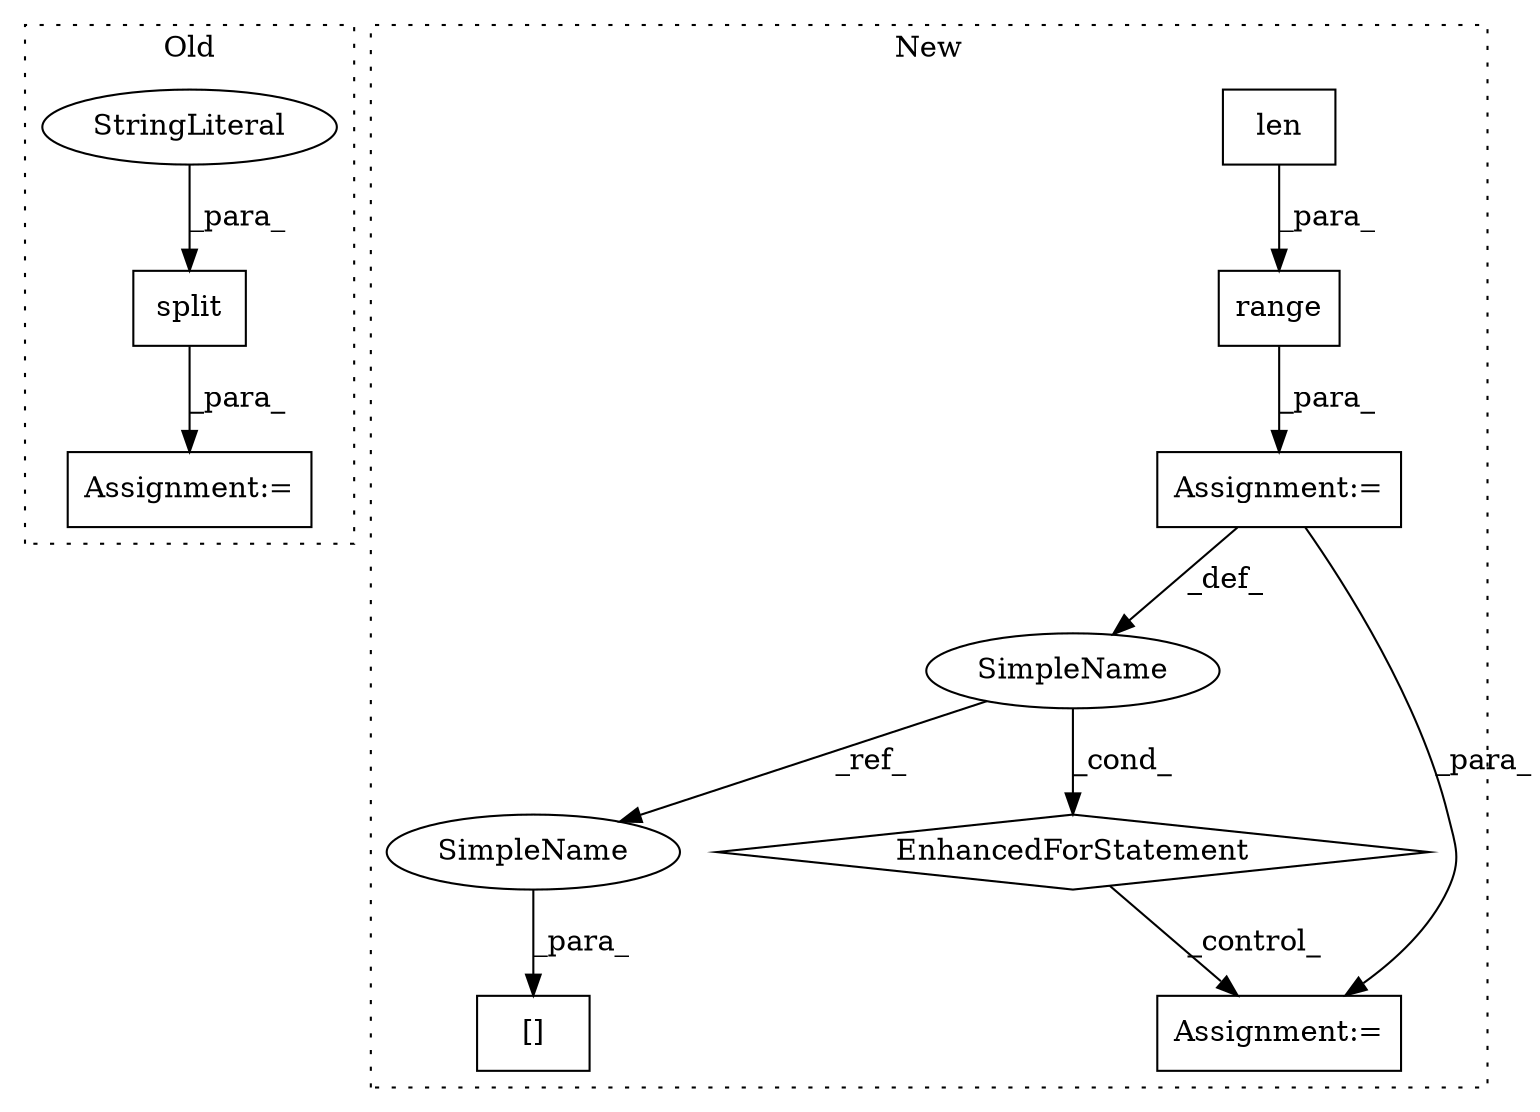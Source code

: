 digraph G {
subgraph cluster0 {
1 [label="split" a="32" s="809,818" l="6,1" shape="box"];
4 [label="StringLiteral" a="45" s="815" l="3" shape="ellipse"];
5 [label="Assignment:=" a="7" s="785" l="1" shape="box"];
label = "Old";
style="dotted";
}
subgraph cluster1 {
2 [label="range" a="32" s="1117,1143" l="6,1" shape="box"];
3 [label="Assignment:=" a="7" s="1052,1144" l="57,2" shape="box"];
6 [label="EnhancedForStatement" a="70" s="1052,1144" l="57,2" shape="diamond"];
7 [label="len" a="32" s="1123,1142" l="4,1" shape="box"];
8 [label="SimpleName" a="42" s="1113" l="1" shape="ellipse"];
9 [label="Assignment:=" a="7" s="1294" l="1" shape="box"];
10 [label="[]" a="2" s="1164,1181" l="16,1" shape="box"];
11 [label="SimpleName" a="42" s="1180" l="1" shape="ellipse"];
label = "New";
style="dotted";
}
1 -> 5 [label="_para_"];
2 -> 3 [label="_para_"];
3 -> 8 [label="_def_"];
3 -> 9 [label="_para_"];
4 -> 1 [label="_para_"];
6 -> 9 [label="_control_"];
7 -> 2 [label="_para_"];
8 -> 11 [label="_ref_"];
8 -> 6 [label="_cond_"];
11 -> 10 [label="_para_"];
}